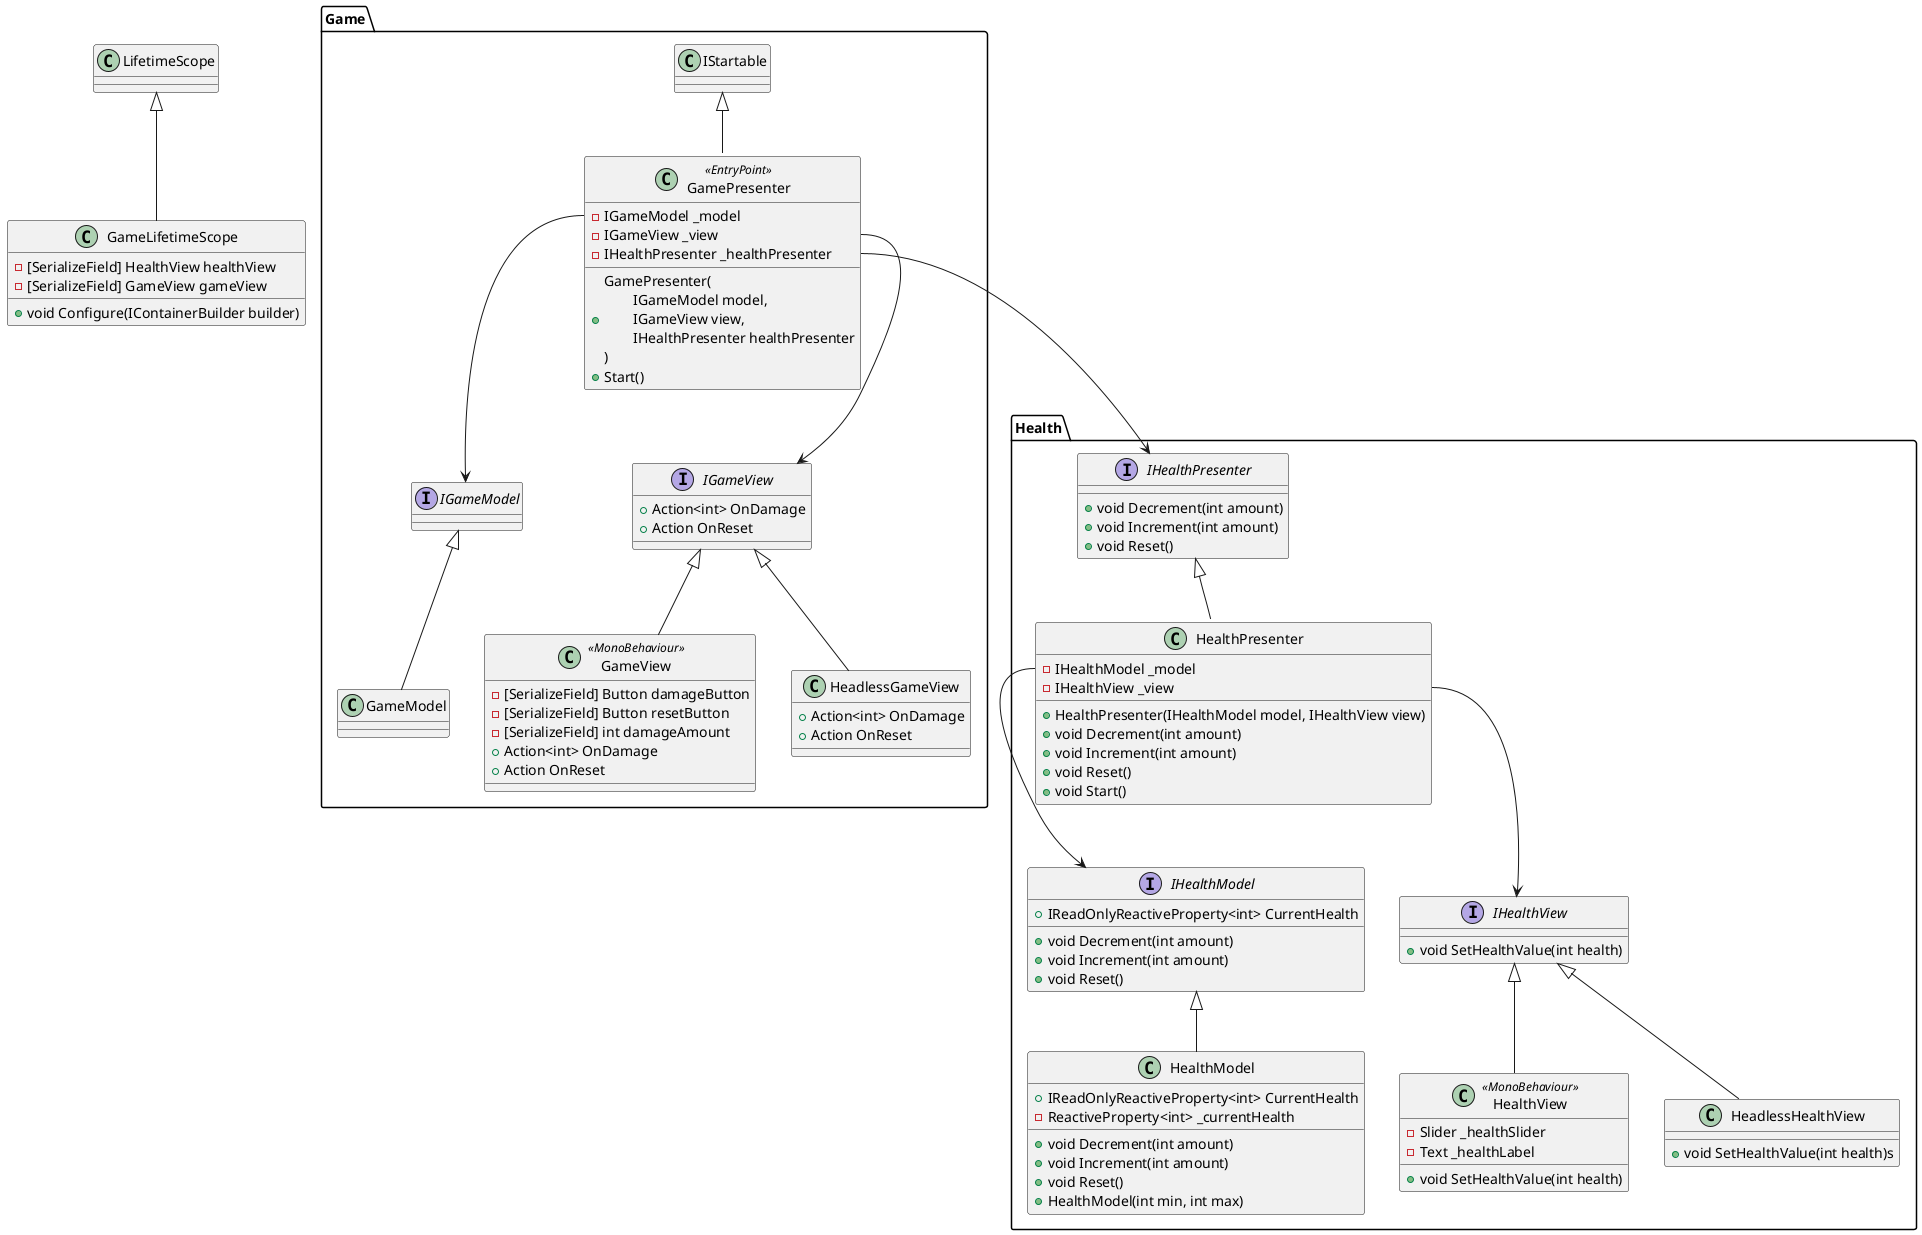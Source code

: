 ﻿@startuml Structure

namespace Health{
    
    interface IHealthModel{
        + IReadOnlyReactiveProperty<int> CurrentHealth
        + void Decrement(int amount)
        + void Increment(int amount)
        + void Reset()
    }
    
    interface IHealthPresenter{
        + void Decrement(int amount)
        + void Increment(int amount)
        + void Reset()
    }
    
    interface IHealthView{
        + void SetHealthValue(int health)
    }
    
    class HealthModel{
        + IReadOnlyReactiveProperty<int> CurrentHealth
        + void Decrement(int amount)
        + void Increment(int amount)
        + void Reset()
        + HealthModel(int min, int max)
        - ReactiveProperty<int> _currentHealth
    }
    
    IHealthModel<|--HealthModel
    
    class HealthView<<MonoBehaviour>>{
        + void SetHealthValue(int health)
        - Slider _healthSlider
        - Text _healthLabel
    }
    
    IHealthView<|--HealthView
    
    class HeadlessHealthView{
        + void SetHealthValue(int health)s
    }
    
    IHealthView<|--HeadlessHealthView
    
    class HealthPresenter{
        + HealthPresenter(IHealthModel model, IHealthView view)
        - IHealthModel _model
        - IHealthView _view
        + void Decrement(int amount)
        + void Increment(int amount)
        + void Reset()
        + void Start()
    }
    
    IHealthPresenter<|--HealthPresenter
    
    HealthPresenter::_view-->IHealthView
    HealthPresenter::_model-->IHealthModel
}

namespace Game{

    interface IGameModel{}
    class GameModel{}
    IGameModel<|--GameModel
    
    interface IGameView{
        + Action<int> OnDamage
        + Action OnReset
    }
    
    class GameView<<MonoBehaviour>>{
        - [SerializeField] Button damageButton
        - [SerializeField] Button resetButton
        - [SerializeField] int damageAmount
        + Action<int> OnDamage
        + Action OnReset
    }
    
    class HeadlessGameView{
        + Action<int> OnDamage
        + Action OnReset
    }
    
    IGameView<|--GameView
    IGameView<|--HeadlessGameView
    
    class GamePresenter<<EntryPoint>>{
        + GamePresenter(\n\tIGameModel model,\n\tIGameView view, \n\tIHealthPresenter healthPresenter\n)
        - IGameModel _model
        - IGameView _view
        - IHealthPresenter _healthPresenter
        + Start()
    }
    
    IStartable<|--GamePresenter
    GamePresenter::_model-->IGameModel
    GamePresenter::_view-->IGameView
    GamePresenter::_healthPresenter-->Health.IHealthPresenter
    
}

class GameLifetimeScope{
    + void Configure(IContainerBuilder builder)
    - [SerializeField] HealthView healthView
    - [SerializeField] GameView gameView
}

LifetimeScope<|--GameLifetimeScope

@enduml